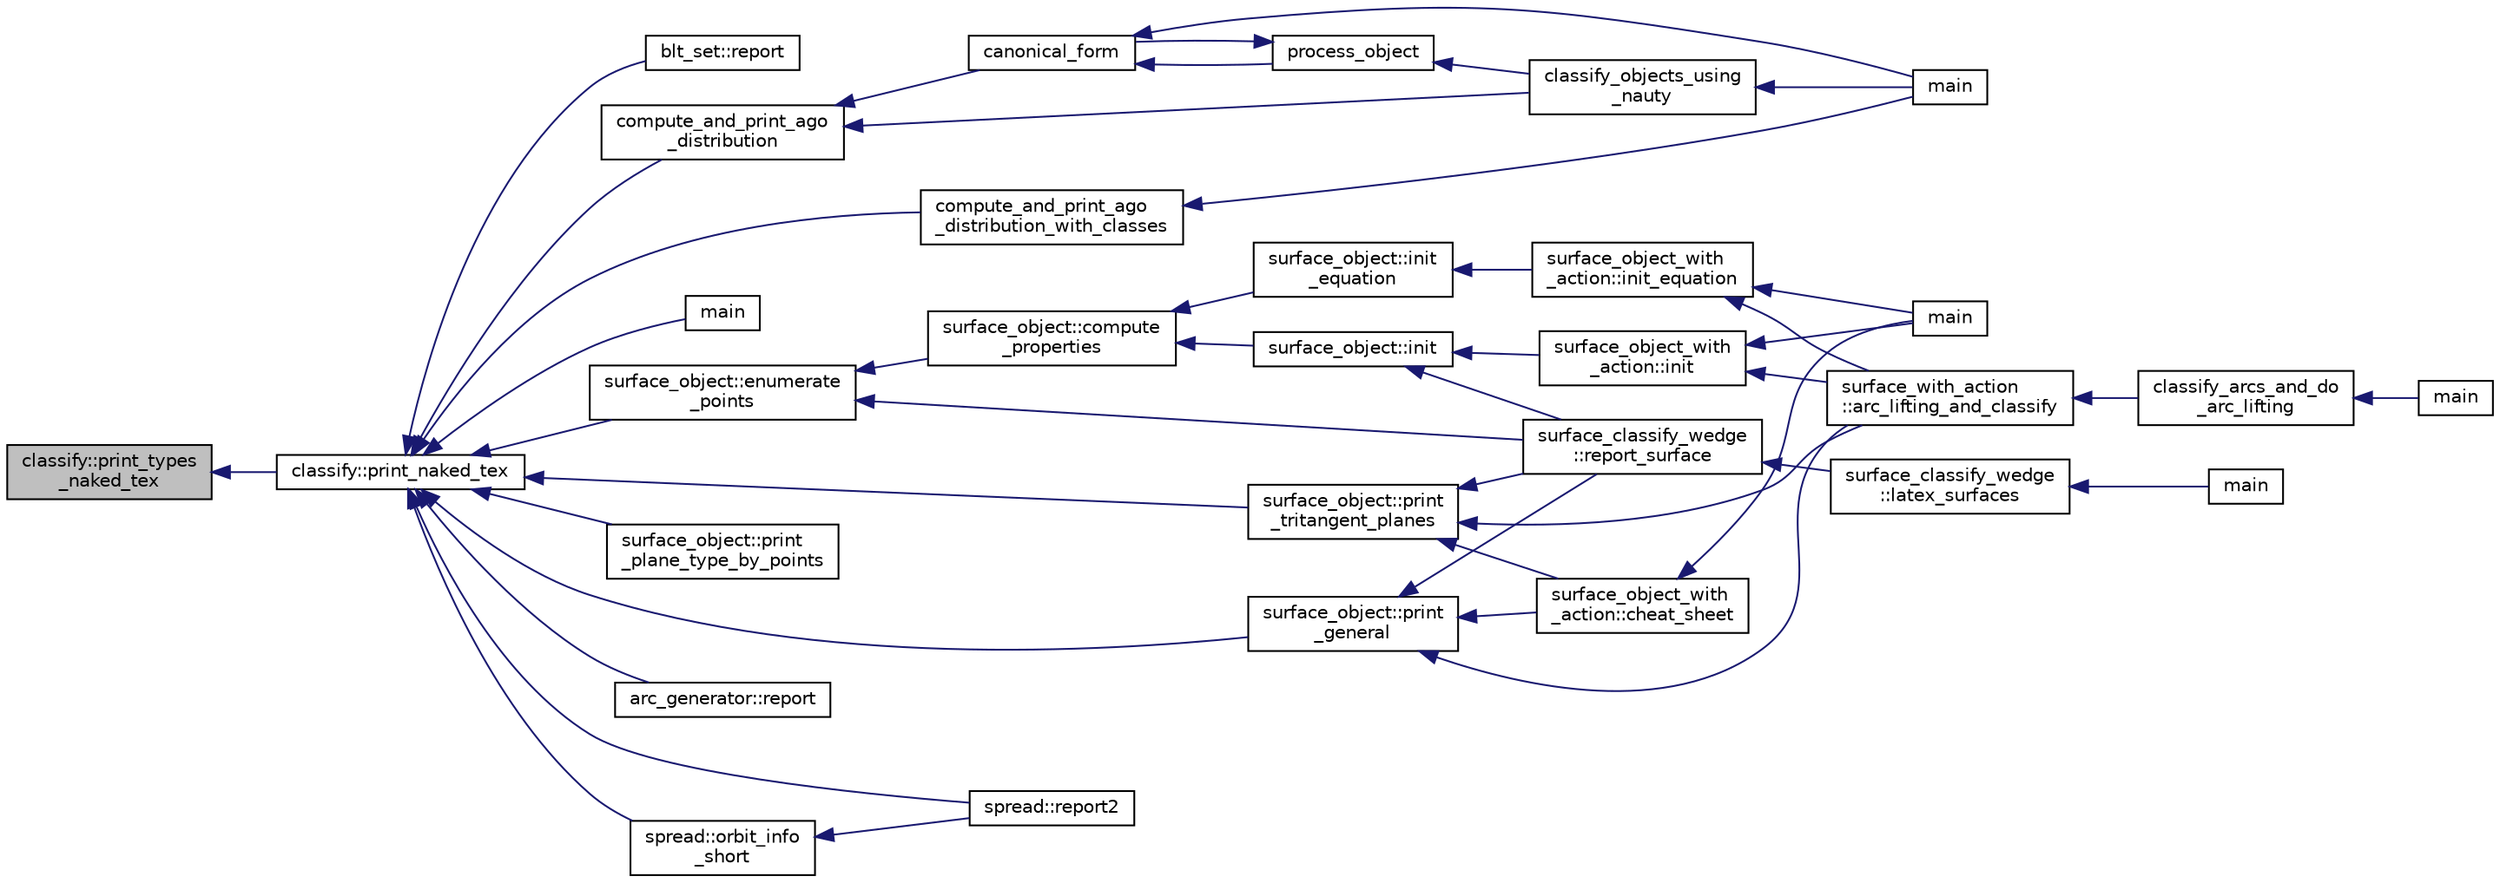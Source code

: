 digraph "classify::print_types_naked_tex"
{
  edge [fontname="Helvetica",fontsize="10",labelfontname="Helvetica",labelfontsize="10"];
  node [fontname="Helvetica",fontsize="10",shape=record];
  rankdir="LR";
  Node776 [label="classify::print_types\l_naked_tex",height=0.2,width=0.4,color="black", fillcolor="grey75", style="filled", fontcolor="black"];
  Node776 -> Node777 [dir="back",color="midnightblue",fontsize="10",style="solid",fontname="Helvetica"];
  Node777 [label="classify::print_naked_tex",height=0.2,width=0.4,color="black", fillcolor="white", style="filled",URL="$d9/d43/classclassify.html#ad01a54dbdaa22d7a7c8e952850dcc3be"];
  Node777 -> Node778 [dir="back",color="midnightblue",fontsize="10",style="solid",fontname="Helvetica"];
  Node778 [label="blt_set::report",height=0.2,width=0.4,color="black", fillcolor="white", style="filled",URL="$d1/d3d/classblt__set.html#a6b19f88bd2b92ebfba7e7c362eb9065c"];
  Node777 -> Node779 [dir="back",color="midnightblue",fontsize="10",style="solid",fontname="Helvetica"];
  Node779 [label="compute_and_print_ago\l_distribution",height=0.2,width=0.4,color="black", fillcolor="white", style="filled",URL="$d0/de6/projective__space__main_8_c.html#abc36e14ed82bd09be516755b5b717d68"];
  Node779 -> Node780 [dir="back",color="midnightblue",fontsize="10",style="solid",fontname="Helvetica"];
  Node780 [label="canonical_form",height=0.2,width=0.4,color="black", fillcolor="white", style="filled",URL="$d0/de6/projective__space__main_8_c.html#a5f0f6b71cd402c5b41240c420e533e60"];
  Node780 -> Node781 [dir="back",color="midnightblue",fontsize="10",style="solid",fontname="Helvetica"];
  Node781 [label="main",height=0.2,width=0.4,color="black", fillcolor="white", style="filled",URL="$d0/de6/projective__space__main_8_c.html#a3c04138a5bfe5d72780bb7e82a18e627"];
  Node780 -> Node782 [dir="back",color="midnightblue",fontsize="10",style="solid",fontname="Helvetica"];
  Node782 [label="process_object",height=0.2,width=0.4,color="black", fillcolor="white", style="filled",URL="$d0/de6/projective__space__main_8_c.html#a63a6b06bd2a9a9c50ed710271f4d5530"];
  Node782 -> Node780 [dir="back",color="midnightblue",fontsize="10",style="solid",fontname="Helvetica"];
  Node782 -> Node783 [dir="back",color="midnightblue",fontsize="10",style="solid",fontname="Helvetica"];
  Node783 [label="classify_objects_using\l_nauty",height=0.2,width=0.4,color="black", fillcolor="white", style="filled",URL="$d0/de6/projective__space__main_8_c.html#a32275eacc4bdda93b2b34c2a9217a088"];
  Node783 -> Node781 [dir="back",color="midnightblue",fontsize="10",style="solid",fontname="Helvetica"];
  Node779 -> Node783 [dir="back",color="midnightblue",fontsize="10",style="solid",fontname="Helvetica"];
  Node777 -> Node784 [dir="back",color="midnightblue",fontsize="10",style="solid",fontname="Helvetica"];
  Node784 [label="compute_and_print_ago\l_distribution_with_classes",height=0.2,width=0.4,color="black", fillcolor="white", style="filled",URL="$d0/de6/projective__space__main_8_c.html#ac64ecd71e4db92860ba230d89959dd8e"];
  Node784 -> Node781 [dir="back",color="midnightblue",fontsize="10",style="solid",fontname="Helvetica"];
  Node777 -> Node785 [dir="back",color="midnightblue",fontsize="10",style="solid",fontname="Helvetica"];
  Node785 [label="main",height=0.2,width=0.4,color="black", fillcolor="white", style="filled",URL="$df/da4/distribution_8_c.html#a3c04138a5bfe5d72780bb7e82a18e627"];
  Node777 -> Node786 [dir="back",color="midnightblue",fontsize="10",style="solid",fontname="Helvetica"];
  Node786 [label="surface_object::enumerate\l_points",height=0.2,width=0.4,color="black", fillcolor="white", style="filled",URL="$df/df8/classsurface__object.html#a001a13b6ea34dbe559033af634203466"];
  Node786 -> Node787 [dir="back",color="midnightblue",fontsize="10",style="solid",fontname="Helvetica"];
  Node787 [label="surface_object::compute\l_properties",height=0.2,width=0.4,color="black", fillcolor="white", style="filled",URL="$df/df8/classsurface__object.html#ad6c02c3c1432f8adfe49932041ce1b20"];
  Node787 -> Node788 [dir="back",color="midnightblue",fontsize="10",style="solid",fontname="Helvetica"];
  Node788 [label="surface_object::init\l_equation",height=0.2,width=0.4,color="black", fillcolor="white", style="filled",URL="$df/df8/classsurface__object.html#afd4f4d1accbf361897374bd18d571913"];
  Node788 -> Node789 [dir="back",color="midnightblue",fontsize="10",style="solid",fontname="Helvetica"];
  Node789 [label="surface_object_with\l_action::init_equation",height=0.2,width=0.4,color="black", fillcolor="white", style="filled",URL="$db/d28/classsurface__object__with__action.html#a310ce4189e50545dd67fa3652b8fd160"];
  Node789 -> Node790 [dir="back",color="midnightblue",fontsize="10",style="solid",fontname="Helvetica"];
  Node790 [label="main",height=0.2,width=0.4,color="black", fillcolor="white", style="filled",URL="$d2/dfa/create__surface__main_8_c.html#a217dbf8b442f20279ea00b898af96f52"];
  Node789 -> Node791 [dir="back",color="midnightblue",fontsize="10",style="solid",fontname="Helvetica"];
  Node791 [label="surface_with_action\l::arc_lifting_and_classify",height=0.2,width=0.4,color="black", fillcolor="white", style="filled",URL="$d8/df9/classsurface__with__action.html#a62a3948f830c59e09ef94937650a07a4"];
  Node791 -> Node792 [dir="back",color="midnightblue",fontsize="10",style="solid",fontname="Helvetica"];
  Node792 [label="classify_arcs_and_do\l_arc_lifting",height=0.2,width=0.4,color="black", fillcolor="white", style="filled",URL="$d6/dc3/arc__lifting__main_8_c.html#afdd7be16f16b8c71e9a72fe5f6a0b59c"];
  Node792 -> Node793 [dir="back",color="midnightblue",fontsize="10",style="solid",fontname="Helvetica"];
  Node793 [label="main",height=0.2,width=0.4,color="black", fillcolor="white", style="filled",URL="$d6/dc3/arc__lifting__main_8_c.html#a217dbf8b442f20279ea00b898af96f52"];
  Node787 -> Node794 [dir="back",color="midnightblue",fontsize="10",style="solid",fontname="Helvetica"];
  Node794 [label="surface_object::init",height=0.2,width=0.4,color="black", fillcolor="white", style="filled",URL="$df/df8/classsurface__object.html#ae51d9ac0a3853bc07908ac48ffa6e0d2"];
  Node794 -> Node795 [dir="back",color="midnightblue",fontsize="10",style="solid",fontname="Helvetica"];
  Node795 [label="surface_classify_wedge\l::report_surface",height=0.2,width=0.4,color="black", fillcolor="white", style="filled",URL="$d7/d5c/classsurface__classify__wedge.html#ad577d435c4726d0a35c10b2f8d4ed00c"];
  Node795 -> Node796 [dir="back",color="midnightblue",fontsize="10",style="solid",fontname="Helvetica"];
  Node796 [label="surface_classify_wedge\l::latex_surfaces",height=0.2,width=0.4,color="black", fillcolor="white", style="filled",URL="$d7/d5c/classsurface__classify__wedge.html#a5698763ece48d6f0a605527ca62429c5"];
  Node796 -> Node797 [dir="back",color="midnightblue",fontsize="10",style="solid",fontname="Helvetica"];
  Node797 [label="main",height=0.2,width=0.4,color="black", fillcolor="white", style="filled",URL="$df/df8/surface__classify_8_c.html#a217dbf8b442f20279ea00b898af96f52"];
  Node794 -> Node798 [dir="back",color="midnightblue",fontsize="10",style="solid",fontname="Helvetica"];
  Node798 [label="surface_object_with\l_action::init",height=0.2,width=0.4,color="black", fillcolor="white", style="filled",URL="$db/d28/classsurface__object__with__action.html#a65085da19618def3909b0f4bc27cba8a"];
  Node798 -> Node790 [dir="back",color="midnightblue",fontsize="10",style="solid",fontname="Helvetica"];
  Node798 -> Node791 [dir="back",color="midnightblue",fontsize="10",style="solid",fontname="Helvetica"];
  Node786 -> Node795 [dir="back",color="midnightblue",fontsize="10",style="solid",fontname="Helvetica"];
  Node777 -> Node799 [dir="back",color="midnightblue",fontsize="10",style="solid",fontname="Helvetica"];
  Node799 [label="surface_object::print\l_tritangent_planes",height=0.2,width=0.4,color="black", fillcolor="white", style="filled",URL="$df/df8/classsurface__object.html#adc569e1b86bec1e9eb1b13e08ae47c0d"];
  Node799 -> Node795 [dir="back",color="midnightblue",fontsize="10",style="solid",fontname="Helvetica"];
  Node799 -> Node800 [dir="back",color="midnightblue",fontsize="10",style="solid",fontname="Helvetica"];
  Node800 [label="surface_object_with\l_action::cheat_sheet",height=0.2,width=0.4,color="black", fillcolor="white", style="filled",URL="$db/d28/classsurface__object__with__action.html#a13371a6bb26f27759adcc0f7292b12d2"];
  Node800 -> Node790 [dir="back",color="midnightblue",fontsize="10",style="solid",fontname="Helvetica"];
  Node799 -> Node791 [dir="back",color="midnightblue",fontsize="10",style="solid",fontname="Helvetica"];
  Node777 -> Node801 [dir="back",color="midnightblue",fontsize="10",style="solid",fontname="Helvetica"];
  Node801 [label="surface_object::print\l_plane_type_by_points",height=0.2,width=0.4,color="black", fillcolor="white", style="filled",URL="$df/df8/classsurface__object.html#ad948559b08ec6d88a0138d943c4ecd3f"];
  Node777 -> Node802 [dir="back",color="midnightblue",fontsize="10",style="solid",fontname="Helvetica"];
  Node802 [label="surface_object::print\l_general",height=0.2,width=0.4,color="black", fillcolor="white", style="filled",URL="$df/df8/classsurface__object.html#ac8a03f56927e2db66b4012a17a2bb49f"];
  Node802 -> Node795 [dir="back",color="midnightblue",fontsize="10",style="solid",fontname="Helvetica"];
  Node802 -> Node800 [dir="back",color="midnightblue",fontsize="10",style="solid",fontname="Helvetica"];
  Node802 -> Node791 [dir="back",color="midnightblue",fontsize="10",style="solid",fontname="Helvetica"];
  Node777 -> Node803 [dir="back",color="midnightblue",fontsize="10",style="solid",fontname="Helvetica"];
  Node803 [label="arc_generator::report",height=0.2,width=0.4,color="black", fillcolor="white", style="filled",URL="$d4/d21/classarc__generator.html#a650f715bb3eec8fd1057e07e5b384f9a"];
  Node777 -> Node804 [dir="back",color="midnightblue",fontsize="10",style="solid",fontname="Helvetica"];
  Node804 [label="spread::report2",height=0.2,width=0.4,color="black", fillcolor="white", style="filled",URL="$da/dc1/classspread.html#a543a79e4e7306af291584f53dacbfdd8"];
  Node777 -> Node805 [dir="back",color="midnightblue",fontsize="10",style="solid",fontname="Helvetica"];
  Node805 [label="spread::orbit_info\l_short",height=0.2,width=0.4,color="black", fillcolor="white", style="filled",URL="$da/dc1/classspread.html#a24795f879a815d7e4480a72395711aef"];
  Node805 -> Node804 [dir="back",color="midnightblue",fontsize="10",style="solid",fontname="Helvetica"];
}
